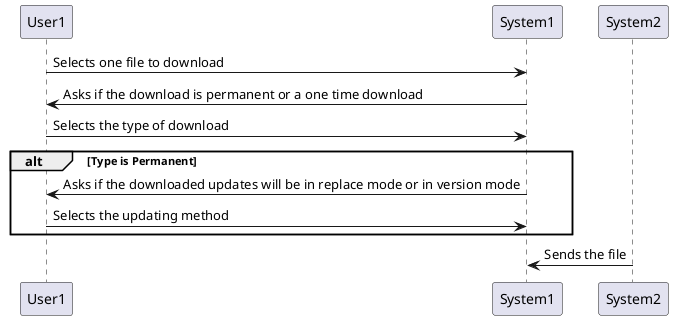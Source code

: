 @startuml ssd1.png
User1 -> System1: Selects one file to download
System1 -> User1 : Asks if the download is permanent or a one time download
User1 -> System1: Selects the type of download
alt Type is Permanent
    System1 -> User1 : Asks if the downloaded updates will be in replace mode or in version mode
    User1 -> System1: Selects the updating method
end
    System2 -> System1: Sends the file

@enduml